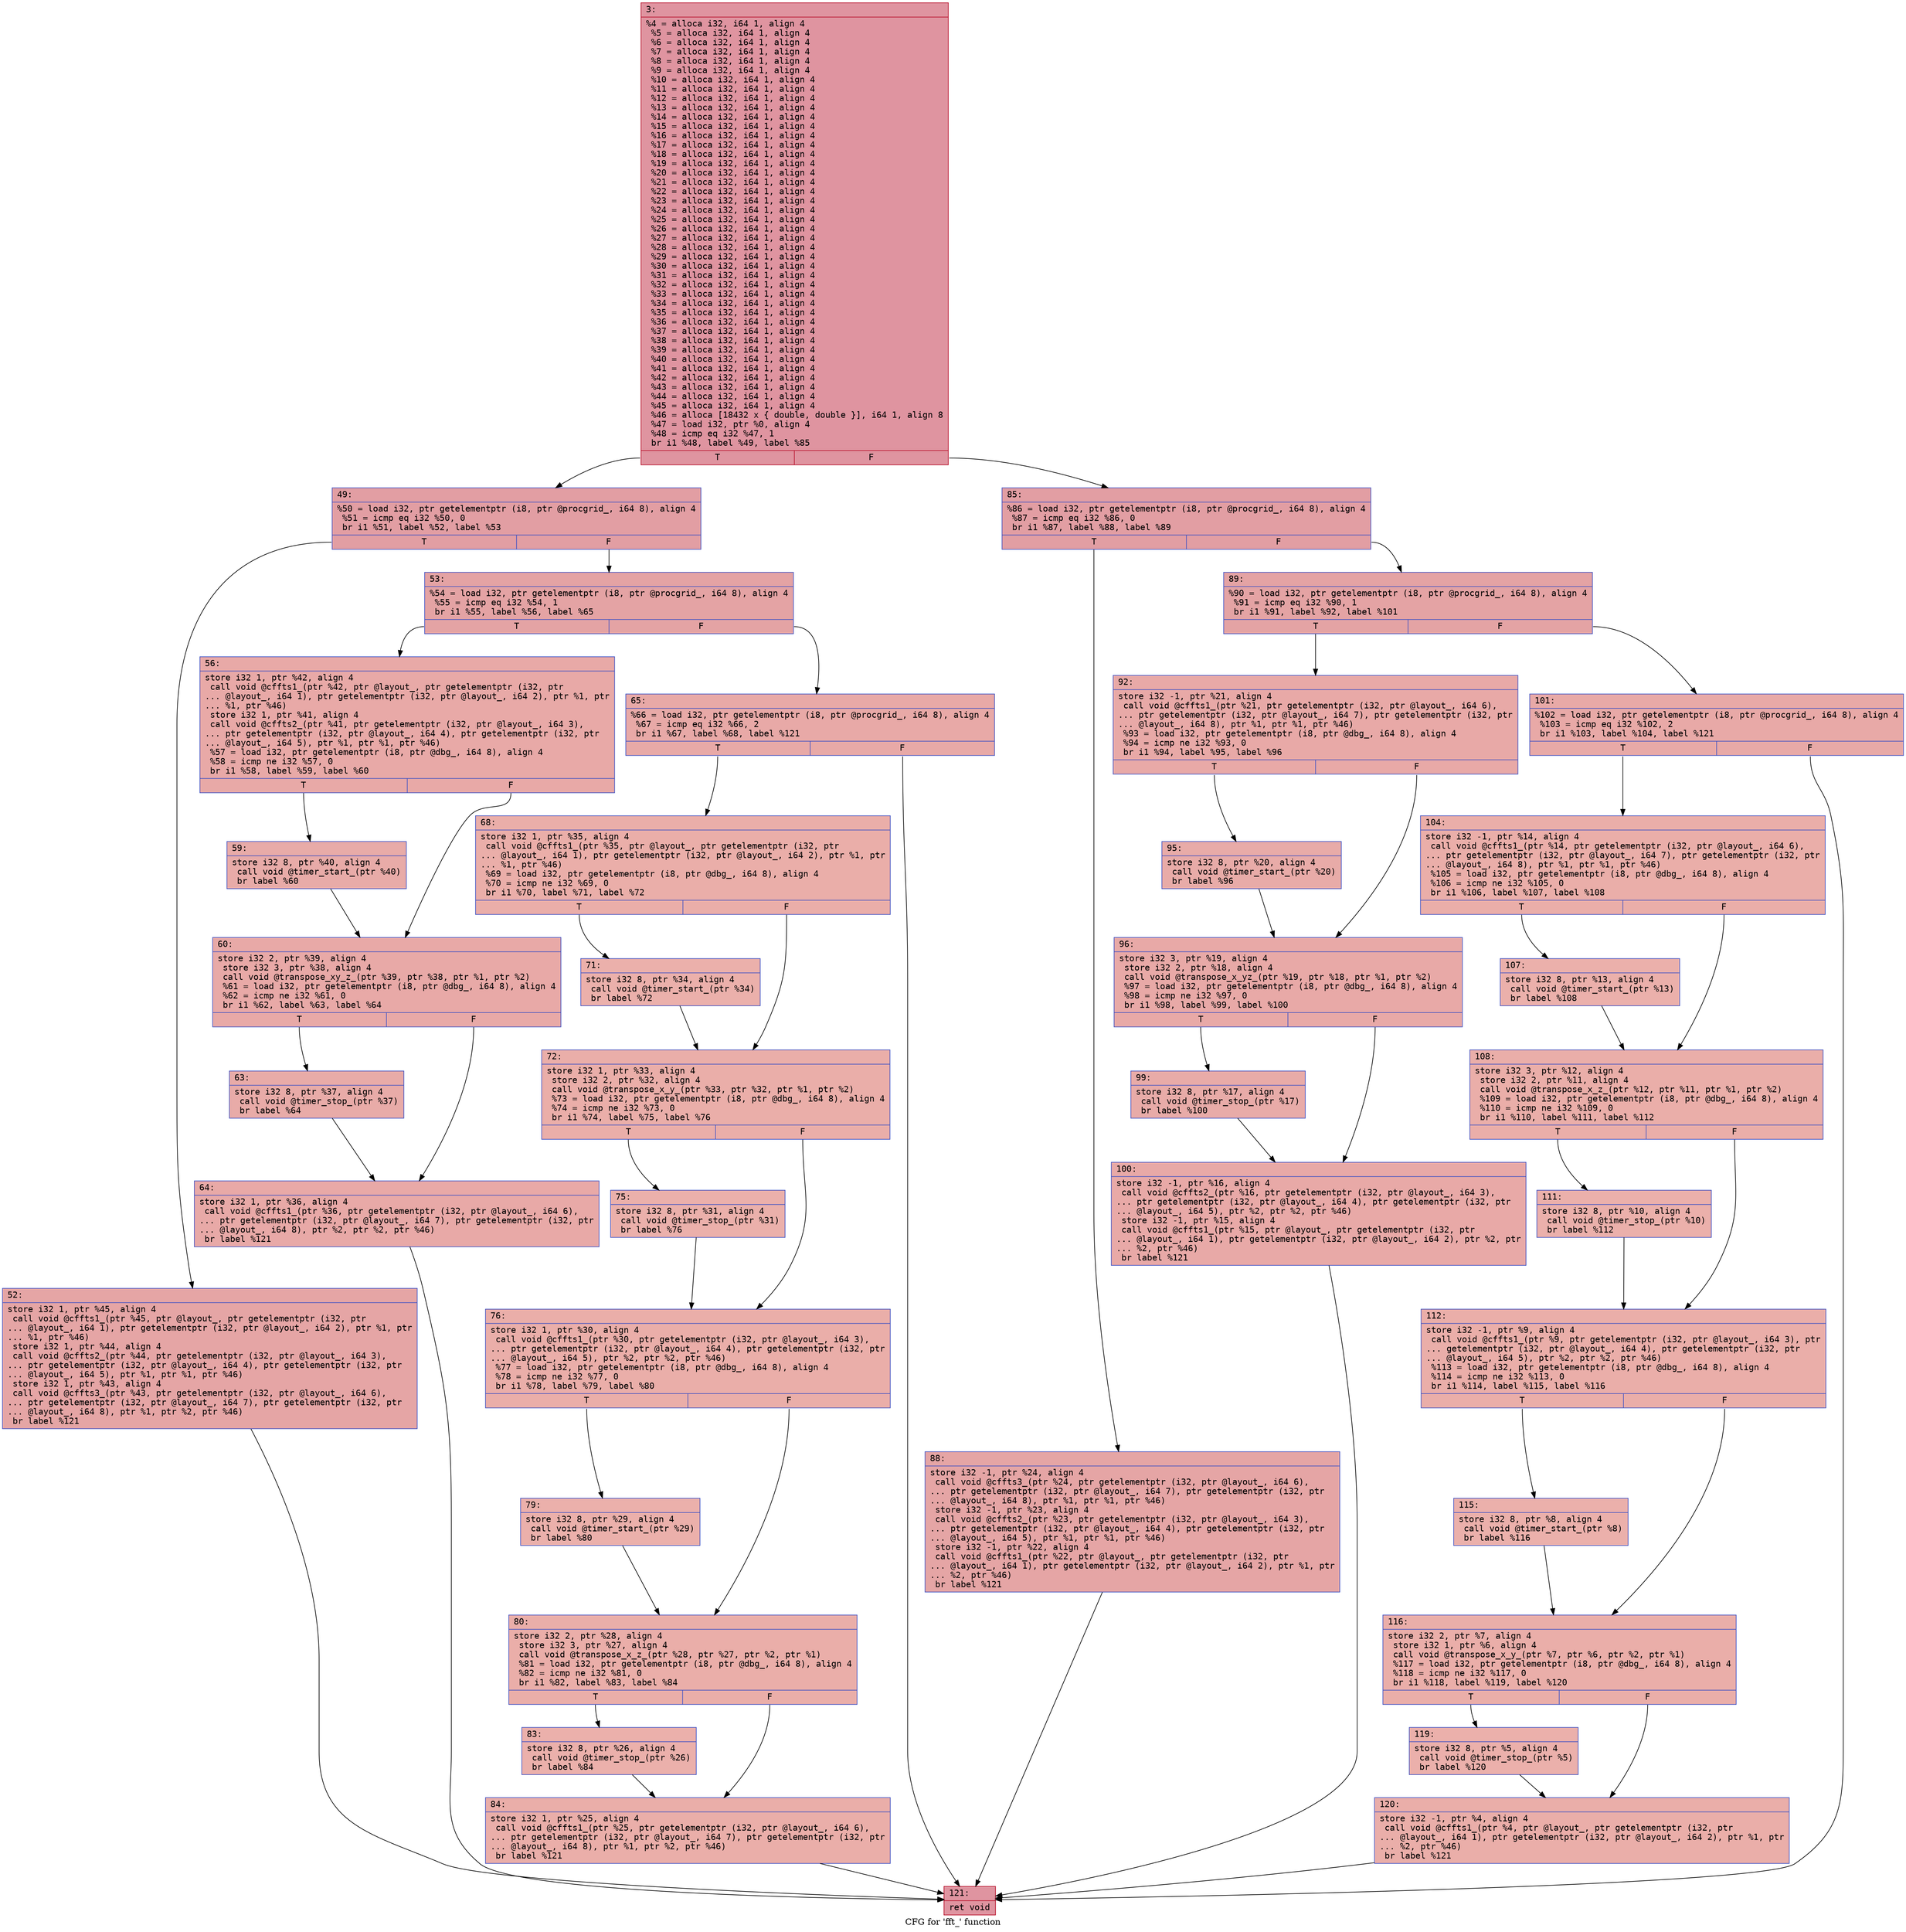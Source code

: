 digraph "CFG for 'fft_' function" {
	label="CFG for 'fft_' function";

	Node0x55cdf5d4e610 [shape=record,color="#b70d28ff", style=filled, fillcolor="#b70d2870" fontname="Courier",label="{3:\l|  %4 = alloca i32, i64 1, align 4\l  %5 = alloca i32, i64 1, align 4\l  %6 = alloca i32, i64 1, align 4\l  %7 = alloca i32, i64 1, align 4\l  %8 = alloca i32, i64 1, align 4\l  %9 = alloca i32, i64 1, align 4\l  %10 = alloca i32, i64 1, align 4\l  %11 = alloca i32, i64 1, align 4\l  %12 = alloca i32, i64 1, align 4\l  %13 = alloca i32, i64 1, align 4\l  %14 = alloca i32, i64 1, align 4\l  %15 = alloca i32, i64 1, align 4\l  %16 = alloca i32, i64 1, align 4\l  %17 = alloca i32, i64 1, align 4\l  %18 = alloca i32, i64 1, align 4\l  %19 = alloca i32, i64 1, align 4\l  %20 = alloca i32, i64 1, align 4\l  %21 = alloca i32, i64 1, align 4\l  %22 = alloca i32, i64 1, align 4\l  %23 = alloca i32, i64 1, align 4\l  %24 = alloca i32, i64 1, align 4\l  %25 = alloca i32, i64 1, align 4\l  %26 = alloca i32, i64 1, align 4\l  %27 = alloca i32, i64 1, align 4\l  %28 = alloca i32, i64 1, align 4\l  %29 = alloca i32, i64 1, align 4\l  %30 = alloca i32, i64 1, align 4\l  %31 = alloca i32, i64 1, align 4\l  %32 = alloca i32, i64 1, align 4\l  %33 = alloca i32, i64 1, align 4\l  %34 = alloca i32, i64 1, align 4\l  %35 = alloca i32, i64 1, align 4\l  %36 = alloca i32, i64 1, align 4\l  %37 = alloca i32, i64 1, align 4\l  %38 = alloca i32, i64 1, align 4\l  %39 = alloca i32, i64 1, align 4\l  %40 = alloca i32, i64 1, align 4\l  %41 = alloca i32, i64 1, align 4\l  %42 = alloca i32, i64 1, align 4\l  %43 = alloca i32, i64 1, align 4\l  %44 = alloca i32, i64 1, align 4\l  %45 = alloca i32, i64 1, align 4\l  %46 = alloca [18432 x \{ double, double \}], i64 1, align 8\l  %47 = load i32, ptr %0, align 4\l  %48 = icmp eq i32 %47, 1\l  br i1 %48, label %49, label %85\l|{<s0>T|<s1>F}}"];
	Node0x55cdf5d4e610:s0 -> Node0x55cdf5d4f460[tooltip="3 -> 49\nProbability 50.00%" ];
	Node0x55cdf5d4e610:s1 -> Node0x55cdf5d50d60[tooltip="3 -> 85\nProbability 50.00%" ];
	Node0x55cdf5d4f460 [shape=record,color="#3d50c3ff", style=filled, fillcolor="#be242e70" fontname="Courier",label="{49:\l|  %50 = load i32, ptr getelementptr (i8, ptr @procgrid_, i64 8), align 4\l  %51 = icmp eq i32 %50, 0\l  br i1 %51, label %52, label %53\l|{<s0>T|<s1>F}}"];
	Node0x55cdf5d4f460:s0 -> Node0x55cdf5d50f70[tooltip="49 -> 52\nProbability 37.50%" ];
	Node0x55cdf5d4f460:s1 -> Node0x55cdf5d50fc0[tooltip="49 -> 53\nProbability 62.50%" ];
	Node0x55cdf5d50f70 [shape=record,color="#3d50c3ff", style=filled, fillcolor="#c5333470" fontname="Courier",label="{52:\l|  store i32 1, ptr %45, align 4\l  call void @cffts1_(ptr %45, ptr @layout_, ptr getelementptr (i32, ptr\l... @layout_, i64 1), ptr getelementptr (i32, ptr @layout_, i64 2), ptr %1, ptr\l... %1, ptr %46)\l  store i32 1, ptr %44, align 4\l  call void @cffts2_(ptr %44, ptr getelementptr (i32, ptr @layout_, i64 3),\l... ptr getelementptr (i32, ptr @layout_, i64 4), ptr getelementptr (i32, ptr\l... @layout_, i64 5), ptr %1, ptr %1, ptr %46)\l  store i32 1, ptr %43, align 4\l  call void @cffts3_(ptr %43, ptr getelementptr (i32, ptr @layout_, i64 6),\l... ptr getelementptr (i32, ptr @layout_, i64 7), ptr getelementptr (i32, ptr\l... @layout_, i64 8), ptr %1, ptr %2, ptr %46)\l  br label %121\l}"];
	Node0x55cdf5d50f70 -> Node0x55cdf5d519f0[tooltip="52 -> 121\nProbability 100.00%" ];
	Node0x55cdf5d50fc0 [shape=record,color="#3d50c3ff", style=filled, fillcolor="#c32e3170" fontname="Courier",label="{53:\l|  %54 = load i32, ptr getelementptr (i8, ptr @procgrid_, i64 8), align 4\l  %55 = icmp eq i32 %54, 1\l  br i1 %55, label %56, label %65\l|{<s0>T|<s1>F}}"];
	Node0x55cdf5d50fc0:s0 -> Node0x55cdf5d51bc0[tooltip="53 -> 56\nProbability 50.00%" ];
	Node0x55cdf5d50fc0:s1 -> Node0x55cdf5d51c10[tooltip="53 -> 65\nProbability 50.00%" ];
	Node0x55cdf5d51bc0 [shape=record,color="#3d50c3ff", style=filled, fillcolor="#ca3b3770" fontname="Courier",label="{56:\l|  store i32 1, ptr %42, align 4\l  call void @cffts1_(ptr %42, ptr @layout_, ptr getelementptr (i32, ptr\l... @layout_, i64 1), ptr getelementptr (i32, ptr @layout_, i64 2), ptr %1, ptr\l... %1, ptr %46)\l  store i32 1, ptr %41, align 4\l  call void @cffts2_(ptr %41, ptr getelementptr (i32, ptr @layout_, i64 3),\l... ptr getelementptr (i32, ptr @layout_, i64 4), ptr getelementptr (i32, ptr\l... @layout_, i64 5), ptr %1, ptr %1, ptr %46)\l  %57 = load i32, ptr getelementptr (i8, ptr @dbg_, i64 8), align 4\l  %58 = icmp ne i32 %57, 0\l  br i1 %58, label %59, label %60\l|{<s0>T|<s1>F}}"];
	Node0x55cdf5d51bc0:s0 -> Node0x55cdf5d522c0[tooltip="56 -> 59\nProbability 62.50%" ];
	Node0x55cdf5d51bc0:s1 -> Node0x55cdf5d52310[tooltip="56 -> 60\nProbability 37.50%" ];
	Node0x55cdf5d522c0 [shape=record,color="#3d50c3ff", style=filled, fillcolor="#cc403a70" fontname="Courier",label="{59:\l|  store i32 8, ptr %40, align 4\l  call void @timer_start_(ptr %40)\l  br label %60\l}"];
	Node0x55cdf5d522c0 -> Node0x55cdf5d52310[tooltip="59 -> 60\nProbability 100.00%" ];
	Node0x55cdf5d52310 [shape=record,color="#3d50c3ff", style=filled, fillcolor="#ca3b3770" fontname="Courier",label="{60:\l|  store i32 2, ptr %39, align 4\l  store i32 3, ptr %38, align 4\l  call void @transpose_xy_z_(ptr %39, ptr %38, ptr %1, ptr %2)\l  %61 = load i32, ptr getelementptr (i8, ptr @dbg_, i64 8), align 4\l  %62 = icmp ne i32 %61, 0\l  br i1 %62, label %63, label %64\l|{<s0>T|<s1>F}}"];
	Node0x55cdf5d52310:s0 -> Node0x55cdf5d52a90[tooltip="60 -> 63\nProbability 62.50%" ];
	Node0x55cdf5d52310:s1 -> Node0x55cdf5d52ae0[tooltip="60 -> 64\nProbability 37.50%" ];
	Node0x55cdf5d52a90 [shape=record,color="#3d50c3ff", style=filled, fillcolor="#cc403a70" fontname="Courier",label="{63:\l|  store i32 8, ptr %37, align 4\l  call void @timer_stop_(ptr %37)\l  br label %64\l}"];
	Node0x55cdf5d52a90 -> Node0x55cdf5d52ae0[tooltip="63 -> 64\nProbability 100.00%" ];
	Node0x55cdf5d52ae0 [shape=record,color="#3d50c3ff", style=filled, fillcolor="#ca3b3770" fontname="Courier",label="{64:\l|  store i32 1, ptr %36, align 4\l  call void @cffts1_(ptr %36, ptr getelementptr (i32, ptr @layout_, i64 6),\l... ptr getelementptr (i32, ptr @layout_, i64 7), ptr getelementptr (i32, ptr\l... @layout_, i64 8), ptr %2, ptr %2, ptr %46)\l  br label %121\l}"];
	Node0x55cdf5d52ae0 -> Node0x55cdf5d519f0[tooltip="64 -> 121\nProbability 100.00%" ];
	Node0x55cdf5d51c10 [shape=record,color="#3d50c3ff", style=filled, fillcolor="#ca3b3770" fontname="Courier",label="{65:\l|  %66 = load i32, ptr getelementptr (i8, ptr @procgrid_, i64 8), align 4\l  %67 = icmp eq i32 %66, 2\l  br i1 %67, label %68, label %121\l|{<s0>T|<s1>F}}"];
	Node0x55cdf5d51c10:s0 -> Node0x55cdf5d531b0[tooltip="65 -> 68\nProbability 50.00%" ];
	Node0x55cdf5d51c10:s1 -> Node0x55cdf5d519f0[tooltip="65 -> 121\nProbability 50.00%" ];
	Node0x55cdf5d531b0 [shape=record,color="#3d50c3ff", style=filled, fillcolor="#d0473d70" fontname="Courier",label="{68:\l|  store i32 1, ptr %35, align 4\l  call void @cffts1_(ptr %35, ptr @layout_, ptr getelementptr (i32, ptr\l... @layout_, i64 1), ptr getelementptr (i32, ptr @layout_, i64 2), ptr %1, ptr\l... %1, ptr %46)\l  %69 = load i32, ptr getelementptr (i8, ptr @dbg_, i64 8), align 4\l  %70 = icmp ne i32 %69, 0\l  br i1 %70, label %71, label %72\l|{<s0>T|<s1>F}}"];
	Node0x55cdf5d531b0:s0 -> Node0x55cdf5d53610[tooltip="68 -> 71\nProbability 62.50%" ];
	Node0x55cdf5d531b0:s1 -> Node0x55cdf5d53660[tooltip="68 -> 72\nProbability 37.50%" ];
	Node0x55cdf5d53610 [shape=record,color="#3d50c3ff", style=filled, fillcolor="#d24b4070" fontname="Courier",label="{71:\l|  store i32 8, ptr %34, align 4\l  call void @timer_start_(ptr %34)\l  br label %72\l}"];
	Node0x55cdf5d53610 -> Node0x55cdf5d53660[tooltip="71 -> 72\nProbability 100.00%" ];
	Node0x55cdf5d53660 [shape=record,color="#3d50c3ff", style=filled, fillcolor="#d0473d70" fontname="Courier",label="{72:\l|  store i32 1, ptr %33, align 4\l  store i32 2, ptr %32, align 4\l  call void @transpose_x_y_(ptr %33, ptr %32, ptr %1, ptr %2)\l  %73 = load i32, ptr getelementptr (i8, ptr @dbg_, i64 8), align 4\l  %74 = icmp ne i32 %73, 0\l  br i1 %74, label %75, label %76\l|{<s0>T|<s1>F}}"];
	Node0x55cdf5d53660:s0 -> Node0x55cdf5d53de0[tooltip="72 -> 75\nProbability 62.50%" ];
	Node0x55cdf5d53660:s1 -> Node0x55cdf5d53e30[tooltip="72 -> 76\nProbability 37.50%" ];
	Node0x55cdf5d53de0 [shape=record,color="#3d50c3ff", style=filled, fillcolor="#d24b4070" fontname="Courier",label="{75:\l|  store i32 8, ptr %31, align 4\l  call void @timer_stop_(ptr %31)\l  br label %76\l}"];
	Node0x55cdf5d53de0 -> Node0x55cdf5d53e30[tooltip="75 -> 76\nProbability 100.00%" ];
	Node0x55cdf5d53e30 [shape=record,color="#3d50c3ff", style=filled, fillcolor="#d0473d70" fontname="Courier",label="{76:\l|  store i32 1, ptr %30, align 4\l  call void @cffts1_(ptr %30, ptr getelementptr (i32, ptr @layout_, i64 3),\l... ptr getelementptr (i32, ptr @layout_, i64 4), ptr getelementptr (i32, ptr\l... @layout_, i64 5), ptr %2, ptr %2, ptr %46)\l  %77 = load i32, ptr getelementptr (i8, ptr @dbg_, i64 8), align 4\l  %78 = icmp ne i32 %77, 0\l  br i1 %78, label %79, label %80\l|{<s0>T|<s1>F}}"];
	Node0x55cdf5d53e30:s0 -> Node0x55cdf5d54490[tooltip="76 -> 79\nProbability 62.50%" ];
	Node0x55cdf5d53e30:s1 -> Node0x55cdf5d544e0[tooltip="76 -> 80\nProbability 37.50%" ];
	Node0x55cdf5d54490 [shape=record,color="#3d50c3ff", style=filled, fillcolor="#d24b4070" fontname="Courier",label="{79:\l|  store i32 8, ptr %29, align 4\l  call void @timer_start_(ptr %29)\l  br label %80\l}"];
	Node0x55cdf5d54490 -> Node0x55cdf5d544e0[tooltip="79 -> 80\nProbability 100.00%" ];
	Node0x55cdf5d544e0 [shape=record,color="#3d50c3ff", style=filled, fillcolor="#d0473d70" fontname="Courier",label="{80:\l|  store i32 2, ptr %28, align 4\l  store i32 3, ptr %27, align 4\l  call void @transpose_x_z_(ptr %28, ptr %27, ptr %2, ptr %1)\l  %81 = load i32, ptr getelementptr (i8, ptr @dbg_, i64 8), align 4\l  %82 = icmp ne i32 %81, 0\l  br i1 %82, label %83, label %84\l|{<s0>T|<s1>F}}"];
	Node0x55cdf5d544e0:s0 -> Node0x55cdf5d54c60[tooltip="80 -> 83\nProbability 62.50%" ];
	Node0x55cdf5d544e0:s1 -> Node0x55cdf5d54cb0[tooltip="80 -> 84\nProbability 37.50%" ];
	Node0x55cdf5d54c60 [shape=record,color="#3d50c3ff", style=filled, fillcolor="#d24b4070" fontname="Courier",label="{83:\l|  store i32 8, ptr %26, align 4\l  call void @timer_stop_(ptr %26)\l  br label %84\l}"];
	Node0x55cdf5d54c60 -> Node0x55cdf5d54cb0[tooltip="83 -> 84\nProbability 100.00%" ];
	Node0x55cdf5d54cb0 [shape=record,color="#3d50c3ff", style=filled, fillcolor="#d0473d70" fontname="Courier",label="{84:\l|  store i32 1, ptr %25, align 4\l  call void @cffts1_(ptr %25, ptr getelementptr (i32, ptr @layout_, i64 6),\l... ptr getelementptr (i32, ptr @layout_, i64 7), ptr getelementptr (i32, ptr\l... @layout_, i64 8), ptr %1, ptr %2, ptr %46)\l  br label %121\l}"];
	Node0x55cdf5d54cb0 -> Node0x55cdf5d519f0[tooltip="84 -> 121\nProbability 100.00%" ];
	Node0x55cdf5d50d60 [shape=record,color="#3d50c3ff", style=filled, fillcolor="#be242e70" fontname="Courier",label="{85:\l|  %86 = load i32, ptr getelementptr (i8, ptr @procgrid_, i64 8), align 4\l  %87 = icmp eq i32 %86, 0\l  br i1 %87, label %88, label %89\l|{<s0>T|<s1>F}}"];
	Node0x55cdf5d50d60:s0 -> Node0x55cdf5d55380[tooltip="85 -> 88\nProbability 37.50%" ];
	Node0x55cdf5d50d60:s1 -> Node0x55cdf5d553d0[tooltip="85 -> 89\nProbability 62.50%" ];
	Node0x55cdf5d55380 [shape=record,color="#3d50c3ff", style=filled, fillcolor="#c5333470" fontname="Courier",label="{88:\l|  store i32 -1, ptr %24, align 4\l  call void @cffts3_(ptr %24, ptr getelementptr (i32, ptr @layout_, i64 6),\l... ptr getelementptr (i32, ptr @layout_, i64 7), ptr getelementptr (i32, ptr\l... @layout_, i64 8), ptr %1, ptr %1, ptr %46)\l  store i32 -1, ptr %23, align 4\l  call void @cffts2_(ptr %23, ptr getelementptr (i32, ptr @layout_, i64 3),\l... ptr getelementptr (i32, ptr @layout_, i64 4), ptr getelementptr (i32, ptr\l... @layout_, i64 5), ptr %1, ptr %1, ptr %46)\l  store i32 -1, ptr %22, align 4\l  call void @cffts1_(ptr %22, ptr @layout_, ptr getelementptr (i32, ptr\l... @layout_, i64 1), ptr getelementptr (i32, ptr @layout_, i64 2), ptr %1, ptr\l... %2, ptr %46)\l  br label %121\l}"];
	Node0x55cdf5d55380 -> Node0x55cdf5d519f0[tooltip="88 -> 121\nProbability 100.00%" ];
	Node0x55cdf5d553d0 [shape=record,color="#3d50c3ff", style=filled, fillcolor="#c32e3170" fontname="Courier",label="{89:\l|  %90 = load i32, ptr getelementptr (i8, ptr @procgrid_, i64 8), align 4\l  %91 = icmp eq i32 %90, 1\l  br i1 %91, label %92, label %101\l|{<s0>T|<s1>F}}"];
	Node0x55cdf5d553d0:s0 -> Node0x55cdf5d55d40[tooltip="89 -> 92\nProbability 50.00%" ];
	Node0x55cdf5d553d0:s1 -> Node0x55cdf5d55d90[tooltip="89 -> 101\nProbability 50.00%" ];
	Node0x55cdf5d55d40 [shape=record,color="#3d50c3ff", style=filled, fillcolor="#ca3b3770" fontname="Courier",label="{92:\l|  store i32 -1, ptr %21, align 4\l  call void @cffts1_(ptr %21, ptr getelementptr (i32, ptr @layout_, i64 6),\l... ptr getelementptr (i32, ptr @layout_, i64 7), ptr getelementptr (i32, ptr\l... @layout_, i64 8), ptr %1, ptr %1, ptr %46)\l  %93 = load i32, ptr getelementptr (i8, ptr @dbg_, i64 8), align 4\l  %94 = icmp ne i32 %93, 0\l  br i1 %94, label %95, label %96\l|{<s0>T|<s1>F}}"];
	Node0x55cdf5d55d40:s0 -> Node0x55cdf5d561f0[tooltip="92 -> 95\nProbability 62.50%" ];
	Node0x55cdf5d55d40:s1 -> Node0x55cdf5d56240[tooltip="92 -> 96\nProbability 37.50%" ];
	Node0x55cdf5d561f0 [shape=record,color="#3d50c3ff", style=filled, fillcolor="#cc403a70" fontname="Courier",label="{95:\l|  store i32 8, ptr %20, align 4\l  call void @timer_start_(ptr %20)\l  br label %96\l}"];
	Node0x55cdf5d561f0 -> Node0x55cdf5d56240[tooltip="95 -> 96\nProbability 100.00%" ];
	Node0x55cdf5d56240 [shape=record,color="#3d50c3ff", style=filled, fillcolor="#ca3b3770" fontname="Courier",label="{96:\l|  store i32 3, ptr %19, align 4\l  store i32 2, ptr %18, align 4\l  call void @transpose_x_yz_(ptr %19, ptr %18, ptr %1, ptr %2)\l  %97 = load i32, ptr getelementptr (i8, ptr @dbg_, i64 8), align 4\l  %98 = icmp ne i32 %97, 0\l  br i1 %98, label %99, label %100\l|{<s0>T|<s1>F}}"];
	Node0x55cdf5d56240:s0 -> Node0x55cdf5d50b40[tooltip="96 -> 99\nProbability 62.50%" ];
	Node0x55cdf5d56240:s1 -> Node0x55cdf5d50b90[tooltip="96 -> 100\nProbability 37.50%" ];
	Node0x55cdf5d50b40 [shape=record,color="#3d50c3ff", style=filled, fillcolor="#cc403a70" fontname="Courier",label="{99:\l|  store i32 8, ptr %17, align 4\l  call void @timer_stop_(ptr %17)\l  br label %100\l}"];
	Node0x55cdf5d50b40 -> Node0x55cdf5d50b90[tooltip="99 -> 100\nProbability 100.00%" ];
	Node0x55cdf5d50b90 [shape=record,color="#3d50c3ff", style=filled, fillcolor="#ca3b3770" fontname="Courier",label="{100:\l|  store i32 -1, ptr %16, align 4\l  call void @cffts2_(ptr %16, ptr getelementptr (i32, ptr @layout_, i64 3),\l... ptr getelementptr (i32, ptr @layout_, i64 4), ptr getelementptr (i32, ptr\l... @layout_, i64 5), ptr %2, ptr %2, ptr %46)\l  store i32 -1, ptr %15, align 4\l  call void @cffts1_(ptr %15, ptr @layout_, ptr getelementptr (i32, ptr\l... @layout_, i64 1), ptr getelementptr (i32, ptr @layout_, i64 2), ptr %2, ptr\l... %2, ptr %46)\l  br label %121\l}"];
	Node0x55cdf5d50b90 -> Node0x55cdf5d519f0[tooltip="100 -> 121\nProbability 100.00%" ];
	Node0x55cdf5d55d90 [shape=record,color="#3d50c3ff", style=filled, fillcolor="#ca3b3770" fontname="Courier",label="{101:\l|  %102 = load i32, ptr getelementptr (i8, ptr @procgrid_, i64 8), align 4\l  %103 = icmp eq i32 %102, 2\l  br i1 %103, label %104, label %121\l|{<s0>T|<s1>F}}"];
	Node0x55cdf5d55d90:s0 -> Node0x55cdf5d57b70[tooltip="101 -> 104\nProbability 50.00%" ];
	Node0x55cdf5d55d90:s1 -> Node0x55cdf5d519f0[tooltip="101 -> 121\nProbability 50.00%" ];
	Node0x55cdf5d57b70 [shape=record,color="#3d50c3ff", style=filled, fillcolor="#d0473d70" fontname="Courier",label="{104:\l|  store i32 -1, ptr %14, align 4\l  call void @cffts1_(ptr %14, ptr getelementptr (i32, ptr @layout_, i64 6),\l... ptr getelementptr (i32, ptr @layout_, i64 7), ptr getelementptr (i32, ptr\l... @layout_, i64 8), ptr %1, ptr %1, ptr %46)\l  %105 = load i32, ptr getelementptr (i8, ptr @dbg_, i64 8), align 4\l  %106 = icmp ne i32 %105, 0\l  br i1 %106, label %107, label %108\l|{<s0>T|<s1>F}}"];
	Node0x55cdf5d57b70:s0 -> Node0x55cdf5d57fd0[tooltip="104 -> 107\nProbability 62.50%" ];
	Node0x55cdf5d57b70:s1 -> Node0x55cdf5d58020[tooltip="104 -> 108\nProbability 37.50%" ];
	Node0x55cdf5d57fd0 [shape=record,color="#3d50c3ff", style=filled, fillcolor="#d24b4070" fontname="Courier",label="{107:\l|  store i32 8, ptr %13, align 4\l  call void @timer_start_(ptr %13)\l  br label %108\l}"];
	Node0x55cdf5d57fd0 -> Node0x55cdf5d58020[tooltip="107 -> 108\nProbability 100.00%" ];
	Node0x55cdf5d58020 [shape=record,color="#3d50c3ff", style=filled, fillcolor="#d0473d70" fontname="Courier",label="{108:\l|  store i32 3, ptr %12, align 4\l  store i32 2, ptr %11, align 4\l  call void @transpose_x_z_(ptr %12, ptr %11, ptr %1, ptr %2)\l  %109 = load i32, ptr getelementptr (i8, ptr @dbg_, i64 8), align 4\l  %110 = icmp ne i32 %109, 0\l  br i1 %110, label %111, label %112\l|{<s0>T|<s1>F}}"];
	Node0x55cdf5d58020:s0 -> Node0x55cdf5d586c0[tooltip="108 -> 111\nProbability 62.50%" ];
	Node0x55cdf5d58020:s1 -> Node0x55cdf5d58710[tooltip="108 -> 112\nProbability 37.50%" ];
	Node0x55cdf5d586c0 [shape=record,color="#3d50c3ff", style=filled, fillcolor="#d24b4070" fontname="Courier",label="{111:\l|  store i32 8, ptr %10, align 4\l  call void @timer_stop_(ptr %10)\l  br label %112\l}"];
	Node0x55cdf5d586c0 -> Node0x55cdf5d58710[tooltip="111 -> 112\nProbability 100.00%" ];
	Node0x55cdf5d58710 [shape=record,color="#3d50c3ff", style=filled, fillcolor="#d0473d70" fontname="Courier",label="{112:\l|  store i32 -1, ptr %9, align 4\l  call void @cffts1_(ptr %9, ptr getelementptr (i32, ptr @layout_, i64 3), ptr\l... getelementptr (i32, ptr @layout_, i64 4), ptr getelementptr (i32, ptr\l... @layout_, i64 5), ptr %2, ptr %2, ptr %46)\l  %113 = load i32, ptr getelementptr (i8, ptr @dbg_, i64 8), align 4\l  %114 = icmp ne i32 %113, 0\l  br i1 %114, label %115, label %116\l|{<s0>T|<s1>F}}"];
	Node0x55cdf5d58710:s0 -> Node0x55cdf5d58d70[tooltip="112 -> 115\nProbability 62.50%" ];
	Node0x55cdf5d58710:s1 -> Node0x55cdf5d58dc0[tooltip="112 -> 116\nProbability 37.50%" ];
	Node0x55cdf5d58d70 [shape=record,color="#3d50c3ff", style=filled, fillcolor="#d24b4070" fontname="Courier",label="{115:\l|  store i32 8, ptr %8, align 4\l  call void @timer_start_(ptr %8)\l  br label %116\l}"];
	Node0x55cdf5d58d70 -> Node0x55cdf5d58dc0[tooltip="115 -> 116\nProbability 100.00%" ];
	Node0x55cdf5d58dc0 [shape=record,color="#3d50c3ff", style=filled, fillcolor="#d0473d70" fontname="Courier",label="{116:\l|  store i32 2, ptr %7, align 4\l  store i32 1, ptr %6, align 4\l  call void @transpose_x_y_(ptr %7, ptr %6, ptr %2, ptr %1)\l  %117 = load i32, ptr getelementptr (i8, ptr @dbg_, i64 8), align 4\l  %118 = icmp ne i32 %117, 0\l  br i1 %118, label %119, label %120\l|{<s0>T|<s1>F}}"];
	Node0x55cdf5d58dc0:s0 -> Node0x55cdf5d59460[tooltip="116 -> 119\nProbability 62.50%" ];
	Node0x55cdf5d58dc0:s1 -> Node0x55cdf5d594b0[tooltip="116 -> 120\nProbability 37.50%" ];
	Node0x55cdf5d59460 [shape=record,color="#3d50c3ff", style=filled, fillcolor="#d24b4070" fontname="Courier",label="{119:\l|  store i32 8, ptr %5, align 4\l  call void @timer_stop_(ptr %5)\l  br label %120\l}"];
	Node0x55cdf5d59460 -> Node0x55cdf5d594b0[tooltip="119 -> 120\nProbability 100.00%" ];
	Node0x55cdf5d594b0 [shape=record,color="#3d50c3ff", style=filled, fillcolor="#d0473d70" fontname="Courier",label="{120:\l|  store i32 -1, ptr %4, align 4\l  call void @cffts1_(ptr %4, ptr @layout_, ptr getelementptr (i32, ptr\l... @layout_, i64 1), ptr getelementptr (i32, ptr @layout_, i64 2), ptr %1, ptr\l... %2, ptr %46)\l  br label %121\l}"];
	Node0x55cdf5d594b0 -> Node0x55cdf5d519f0[tooltip="120 -> 121\nProbability 100.00%" ];
	Node0x55cdf5d519f0 [shape=record,color="#b70d28ff", style=filled, fillcolor="#b70d2870" fontname="Courier",label="{121:\l|  ret void\l}"];
}
